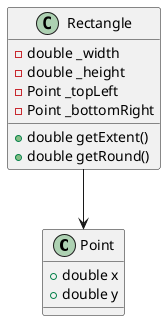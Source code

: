 @startuml skinparam groupInheritance 1

class Point {
    +double x
    +double y
}
class Rectangle {
    -double _width
    -double _height
    -Point _topLeft
    -Point _bottomRight
    +double getExtent()
    +double getRound()
}
Rectangle --> Point
@enduml